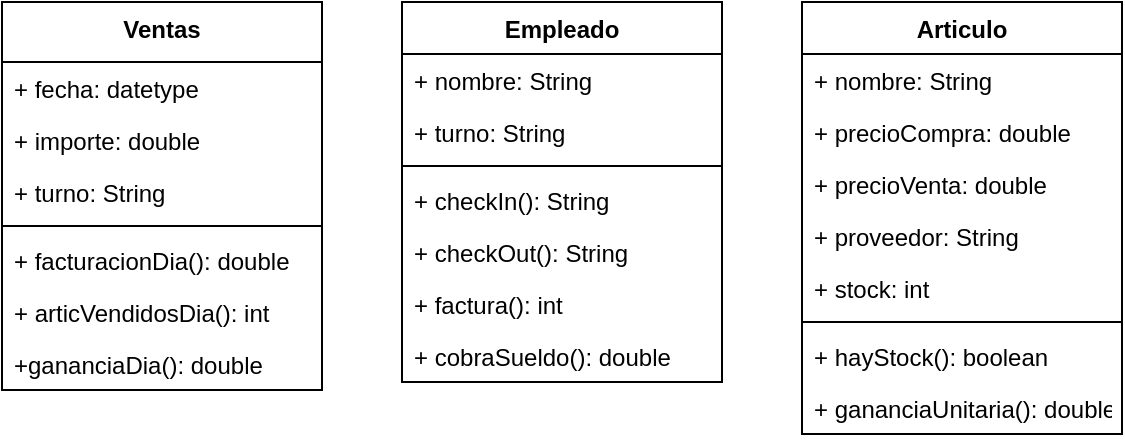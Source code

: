 <mxfile version="20.5.0" type="device"><diagram id="nIL0U9FZqE9PqFAricFa" name="Page-1"><mxGraphModel dx="906" dy="443" grid="1" gridSize="10" guides="1" tooltips="1" connect="1" arrows="1" fold="1" page="1" pageScale="1" pageWidth="1100" pageHeight="850" math="0" shadow="0"><root><mxCell id="0"/><mxCell id="1" parent="0"/><mxCell id="kZHgERUu1XpSkTDlGH3h-1" value="Ventas" style="swimlane;fontStyle=1;align=center;verticalAlign=top;childLayout=stackLayout;horizontal=1;startSize=30;horizontalStack=0;resizeParent=1;resizeParentMax=0;resizeLast=0;collapsible=1;marginBottom=0;" vertex="1" parent="1"><mxGeometry x="110" y="100" width="160" height="194" as="geometry"/></mxCell><mxCell id="kZHgERUu1XpSkTDlGH3h-2" value="+ fecha: datetype" style="text;strokeColor=none;fillColor=none;align=left;verticalAlign=top;spacingLeft=4;spacingRight=4;overflow=hidden;rotatable=0;points=[[0,0.5],[1,0.5]];portConstraint=eastwest;" vertex="1" parent="kZHgERUu1XpSkTDlGH3h-1"><mxGeometry y="30" width="160" height="26" as="geometry"/></mxCell><mxCell id="kZHgERUu1XpSkTDlGH3h-6" value="+ importe: double" style="text;strokeColor=none;fillColor=none;align=left;verticalAlign=top;spacingLeft=4;spacingRight=4;overflow=hidden;rotatable=0;points=[[0,0.5],[1,0.5]];portConstraint=eastwest;" vertex="1" parent="kZHgERUu1XpSkTDlGH3h-1"><mxGeometry y="56" width="160" height="26" as="geometry"/></mxCell><mxCell id="kZHgERUu1XpSkTDlGH3h-7" value="+ turno: String" style="text;strokeColor=none;fillColor=none;align=left;verticalAlign=top;spacingLeft=4;spacingRight=4;overflow=hidden;rotatable=0;points=[[0,0.5],[1,0.5]];portConstraint=eastwest;" vertex="1" parent="kZHgERUu1XpSkTDlGH3h-1"><mxGeometry y="82" width="160" height="26" as="geometry"/></mxCell><mxCell id="kZHgERUu1XpSkTDlGH3h-3" value="" style="line;strokeWidth=1;fillColor=none;align=left;verticalAlign=middle;spacingTop=-1;spacingLeft=3;spacingRight=3;rotatable=0;labelPosition=right;points=[];portConstraint=eastwest;strokeColor=inherit;" vertex="1" parent="kZHgERUu1XpSkTDlGH3h-1"><mxGeometry y="108" width="160" height="8" as="geometry"/></mxCell><mxCell id="kZHgERUu1XpSkTDlGH3h-4" value="+ facturacionDia(): double" style="text;strokeColor=none;fillColor=none;align=left;verticalAlign=top;spacingLeft=4;spacingRight=4;overflow=hidden;rotatable=0;points=[[0,0.5],[1,0.5]];portConstraint=eastwest;" vertex="1" parent="kZHgERUu1XpSkTDlGH3h-1"><mxGeometry y="116" width="160" height="26" as="geometry"/></mxCell><mxCell id="kZHgERUu1XpSkTDlGH3h-8" value="+ articVendidosDia(): int" style="text;strokeColor=none;fillColor=none;align=left;verticalAlign=top;spacingLeft=4;spacingRight=4;overflow=hidden;rotatable=0;points=[[0,0.5],[1,0.5]];portConstraint=eastwest;" vertex="1" parent="kZHgERUu1XpSkTDlGH3h-1"><mxGeometry y="142" width="160" height="26" as="geometry"/></mxCell><mxCell id="kZHgERUu1XpSkTDlGH3h-9" value="+gananciaDia(): double" style="text;strokeColor=none;fillColor=none;align=left;verticalAlign=top;spacingLeft=4;spacingRight=4;overflow=hidden;rotatable=0;points=[[0,0.5],[1,0.5]];portConstraint=eastwest;" vertex="1" parent="kZHgERUu1XpSkTDlGH3h-1"><mxGeometry y="168" width="160" height="26" as="geometry"/></mxCell><mxCell id="kZHgERUu1XpSkTDlGH3h-14" value="Empleado" style="swimlane;fontStyle=1;align=center;verticalAlign=top;childLayout=stackLayout;horizontal=1;startSize=26;horizontalStack=0;resizeParent=1;resizeParentMax=0;resizeLast=0;collapsible=1;marginBottom=0;" vertex="1" parent="1"><mxGeometry x="310" y="100" width="160" height="190" as="geometry"/></mxCell><mxCell id="kZHgERUu1XpSkTDlGH3h-18" value="+ nombre: String" style="text;strokeColor=none;fillColor=none;align=left;verticalAlign=top;spacingLeft=4;spacingRight=4;overflow=hidden;rotatable=0;points=[[0,0.5],[1,0.5]];portConstraint=eastwest;" vertex="1" parent="kZHgERUu1XpSkTDlGH3h-14"><mxGeometry y="26" width="160" height="26" as="geometry"/></mxCell><mxCell id="kZHgERUu1XpSkTDlGH3h-15" value="+ turno: String" style="text;strokeColor=none;fillColor=none;align=left;verticalAlign=top;spacingLeft=4;spacingRight=4;overflow=hidden;rotatable=0;points=[[0,0.5],[1,0.5]];portConstraint=eastwest;" vertex="1" parent="kZHgERUu1XpSkTDlGH3h-14"><mxGeometry y="52" width="160" height="26" as="geometry"/></mxCell><mxCell id="kZHgERUu1XpSkTDlGH3h-16" value="" style="line;strokeWidth=1;fillColor=none;align=left;verticalAlign=middle;spacingTop=-1;spacingLeft=3;spacingRight=3;rotatable=0;labelPosition=right;points=[];portConstraint=eastwest;strokeColor=inherit;" vertex="1" parent="kZHgERUu1XpSkTDlGH3h-14"><mxGeometry y="78" width="160" height="8" as="geometry"/></mxCell><mxCell id="kZHgERUu1XpSkTDlGH3h-22" value="+ checkIn(): String" style="text;strokeColor=none;fillColor=none;align=left;verticalAlign=top;spacingLeft=4;spacingRight=4;overflow=hidden;rotatable=0;points=[[0,0.5],[1,0.5]];portConstraint=eastwest;" vertex="1" parent="kZHgERUu1XpSkTDlGH3h-14"><mxGeometry y="86" width="160" height="26" as="geometry"/></mxCell><mxCell id="kZHgERUu1XpSkTDlGH3h-23" value="+ checkOut(): String" style="text;strokeColor=none;fillColor=none;align=left;verticalAlign=top;spacingLeft=4;spacingRight=4;overflow=hidden;rotatable=0;points=[[0,0.5],[1,0.5]];portConstraint=eastwest;" vertex="1" parent="kZHgERUu1XpSkTDlGH3h-14"><mxGeometry y="112" width="160" height="26" as="geometry"/></mxCell><mxCell id="kZHgERUu1XpSkTDlGH3h-24" value="+ factura(): int" style="text;strokeColor=none;fillColor=none;align=left;verticalAlign=top;spacingLeft=4;spacingRight=4;overflow=hidden;rotatable=0;points=[[0,0.5],[1,0.5]];portConstraint=eastwest;" vertex="1" parent="kZHgERUu1XpSkTDlGH3h-14"><mxGeometry y="138" width="160" height="26" as="geometry"/></mxCell><mxCell id="kZHgERUu1XpSkTDlGH3h-17" value="+ cobraSueldo(): double" style="text;strokeColor=none;fillColor=none;align=left;verticalAlign=top;spacingLeft=4;spacingRight=4;overflow=hidden;rotatable=0;points=[[0,0.5],[1,0.5]];portConstraint=eastwest;" vertex="1" parent="kZHgERUu1XpSkTDlGH3h-14"><mxGeometry y="164" width="160" height="26" as="geometry"/></mxCell><mxCell id="kZHgERUu1XpSkTDlGH3h-25" value="Articulo" style="swimlane;fontStyle=1;align=center;verticalAlign=top;childLayout=stackLayout;horizontal=1;startSize=26;horizontalStack=0;resizeParent=1;resizeParentMax=0;resizeLast=0;collapsible=1;marginBottom=0;" vertex="1" parent="1"><mxGeometry x="510" y="100" width="160" height="216" as="geometry"/></mxCell><mxCell id="kZHgERUu1XpSkTDlGH3h-29" value="+ nombre: String" style="text;strokeColor=none;fillColor=none;align=left;verticalAlign=top;spacingLeft=4;spacingRight=4;overflow=hidden;rotatable=0;points=[[0,0.5],[1,0.5]];portConstraint=eastwest;" vertex="1" parent="kZHgERUu1XpSkTDlGH3h-25"><mxGeometry y="26" width="160" height="26" as="geometry"/></mxCell><mxCell id="kZHgERUu1XpSkTDlGH3h-30" value="+ precioCompra: double" style="text;strokeColor=none;fillColor=none;align=left;verticalAlign=top;spacingLeft=4;spacingRight=4;overflow=hidden;rotatable=0;points=[[0,0.5],[1,0.5]];portConstraint=eastwest;" vertex="1" parent="kZHgERUu1XpSkTDlGH3h-25"><mxGeometry y="52" width="160" height="26" as="geometry"/></mxCell><mxCell id="kZHgERUu1XpSkTDlGH3h-42" value="+ precioVenta: double" style="text;strokeColor=none;fillColor=none;align=left;verticalAlign=top;spacingLeft=4;spacingRight=4;overflow=hidden;rotatable=0;points=[[0,0.5],[1,0.5]];portConstraint=eastwest;" vertex="1" parent="kZHgERUu1XpSkTDlGH3h-25"><mxGeometry y="78" width="160" height="26" as="geometry"/></mxCell><mxCell id="kZHgERUu1XpSkTDlGH3h-26" value="+ proveedor: String" style="text;strokeColor=none;fillColor=none;align=left;verticalAlign=top;spacingLeft=4;spacingRight=4;overflow=hidden;rotatable=0;points=[[0,0.5],[1,0.5]];portConstraint=eastwest;" vertex="1" parent="kZHgERUu1XpSkTDlGH3h-25"><mxGeometry y="104" width="160" height="26" as="geometry"/></mxCell><mxCell id="kZHgERUu1XpSkTDlGH3h-39" value="+ stock: int" style="text;strokeColor=none;fillColor=none;align=left;verticalAlign=top;spacingLeft=4;spacingRight=4;overflow=hidden;rotatable=0;points=[[0,0.5],[1,0.5]];portConstraint=eastwest;" vertex="1" parent="kZHgERUu1XpSkTDlGH3h-25"><mxGeometry y="130" width="160" height="26" as="geometry"/></mxCell><mxCell id="kZHgERUu1XpSkTDlGH3h-27" value="" style="line;strokeWidth=1;fillColor=none;align=left;verticalAlign=middle;spacingTop=-1;spacingLeft=3;spacingRight=3;rotatable=0;labelPosition=right;points=[];portConstraint=eastwest;strokeColor=inherit;" vertex="1" parent="kZHgERUu1XpSkTDlGH3h-25"><mxGeometry y="156" width="160" height="8" as="geometry"/></mxCell><mxCell id="kZHgERUu1XpSkTDlGH3h-28" value="+ hayStock(): boolean" style="text;strokeColor=none;fillColor=none;align=left;verticalAlign=top;spacingLeft=4;spacingRight=4;overflow=hidden;rotatable=0;points=[[0,0.5],[1,0.5]];portConstraint=eastwest;" vertex="1" parent="kZHgERUu1XpSkTDlGH3h-25"><mxGeometry y="164" width="160" height="26" as="geometry"/></mxCell><mxCell id="kZHgERUu1XpSkTDlGH3h-40" value="+ gananciaUnitaria(): double" style="text;strokeColor=none;fillColor=none;align=left;verticalAlign=top;spacingLeft=4;spacingRight=4;overflow=hidden;rotatable=0;points=[[0,0.5],[1,0.5]];portConstraint=eastwest;" vertex="1" parent="kZHgERUu1XpSkTDlGH3h-25"><mxGeometry y="190" width="160" height="26" as="geometry"/></mxCell></root></mxGraphModel></diagram></mxfile>